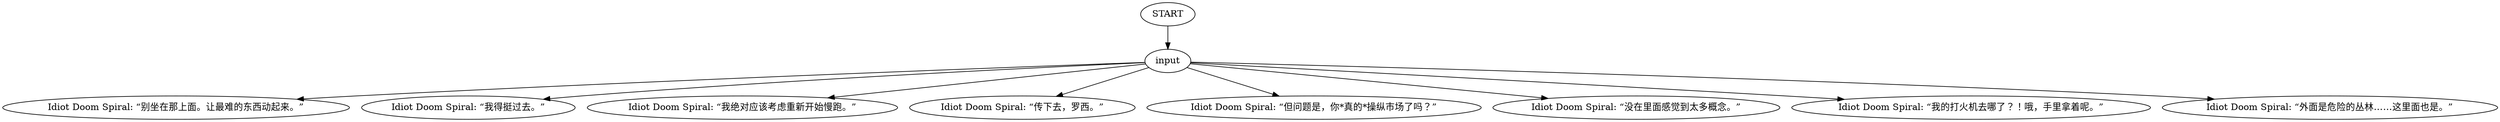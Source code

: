 # VILLAGE / IDIOT barks
# Lines from our very own: IDIOT... *DOOM* SPI-IIIIIIIIIIIRAL!!!!
# ==================================================
digraph G {
	  0 [label="START"];
	  1 [label="input"];
	  3 [label="Idiot Doom Spiral: “别坐在那上面。让最难的东西动起来。”"];
	  4 [label="Idiot Doom Spiral: “我得挺过去。”"];
	  5 [label="Idiot Doom Spiral: “我绝对应该考虑重新开始慢跑。”"];
	  6 [label="Idiot Doom Spiral: “传下去，罗西。”"];
	  7 [label="Idiot Doom Spiral: “但问题是，你*真的*操纵市场了吗？”"];
	  8 [label="Idiot Doom Spiral: “没在里面感觉到太多概念。”"];
	  9 [label="Idiot Doom Spiral: “我的打火机去哪了？！哦，手里拿着呢。”"];
	  10 [label="Idiot Doom Spiral: “外面是危险的丛林……这里面也是。”"];
	  0 -> 1
	  1 -> 3
	  1 -> 4
	  1 -> 5
	  1 -> 6
	  1 -> 7
	  1 -> 8
	  1 -> 9
	  1 -> 10
}

